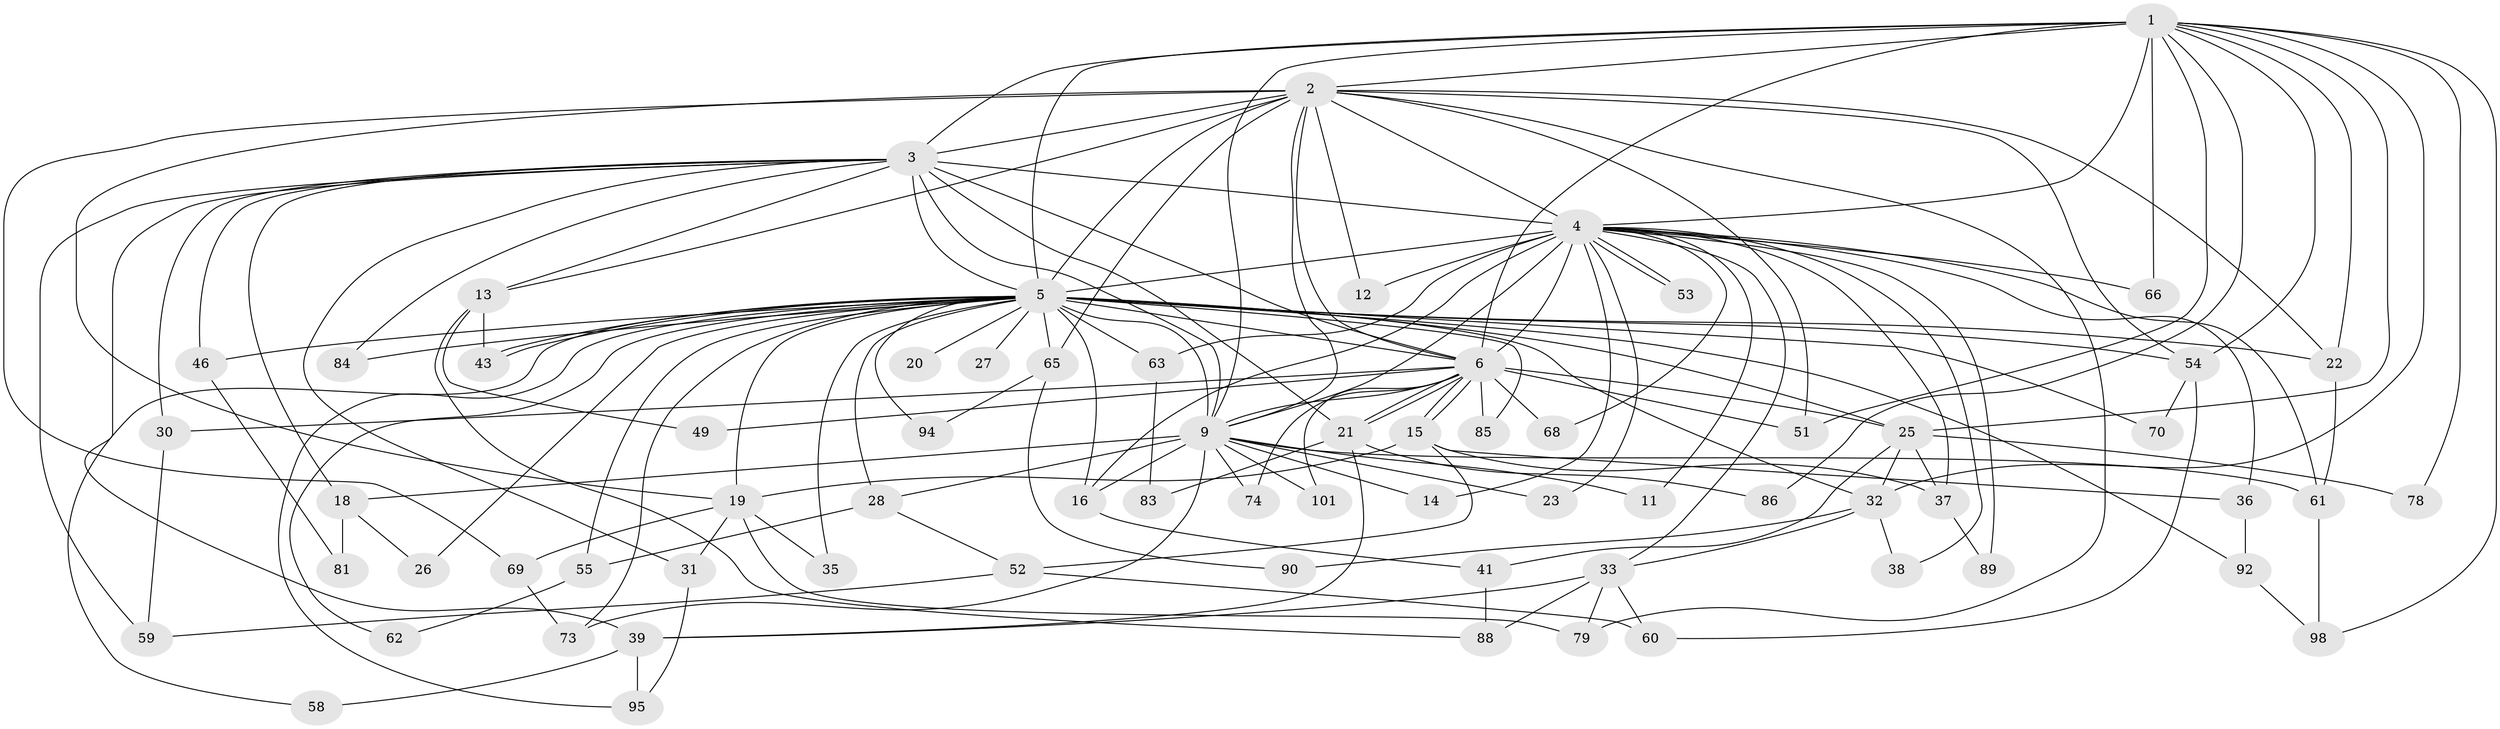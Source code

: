 // Generated by graph-tools (version 1.1) at 2025/23/03/03/25 07:23:45]
// undirected, 69 vertices, 162 edges
graph export_dot {
graph [start="1"]
  node [color=gray90,style=filled];
  1 [super="+96"];
  2 [super="+10"];
  3 [super="+47"];
  4 [super="+8"];
  5 [super="+7"];
  6 [super="+17"];
  9 [super="+100"];
  11;
  12;
  13 [super="+45"];
  14 [super="+82"];
  15 [super="+44"];
  16 [super="+34"];
  18 [super="+72"];
  19 [super="+29"];
  20 [super="+24"];
  21 [super="+40"];
  22 [super="+48"];
  23;
  25 [super="+56"];
  26;
  27;
  28;
  30;
  31;
  32 [super="+42"];
  33 [super="+91"];
  35;
  36;
  37 [super="+77"];
  38;
  39 [super="+50"];
  41;
  43;
  46 [super="+57"];
  49;
  51 [super="+93"];
  52;
  53;
  54 [super="+71"];
  55;
  58;
  59 [super="+64"];
  60 [super="+67"];
  61 [super="+76"];
  62;
  63 [super="+75"];
  65;
  66;
  68;
  69;
  70;
  73 [super="+87"];
  74;
  78;
  79 [super="+80"];
  81;
  83;
  84;
  85;
  86;
  88;
  89;
  90;
  92 [super="+99"];
  94;
  95 [super="+97"];
  98;
  101;
  1 -- 2 [weight=2];
  1 -- 3;
  1 -- 4 [weight=2];
  1 -- 5 [weight=2];
  1 -- 6;
  1 -- 9;
  1 -- 25;
  1 -- 32;
  1 -- 51;
  1 -- 66;
  1 -- 78;
  1 -- 86;
  1 -- 98;
  1 -- 22;
  1 -- 54;
  2 -- 3 [weight=2];
  2 -- 4 [weight=4];
  2 -- 5 [weight=4];
  2 -- 6 [weight=2];
  2 -- 9 [weight=2];
  2 -- 13;
  2 -- 19;
  2 -- 22;
  2 -- 51;
  2 -- 54;
  2 -- 69;
  2 -- 65;
  2 -- 12;
  2 -- 79;
  3 -- 4 [weight=2];
  3 -- 5 [weight=3];
  3 -- 6;
  3 -- 9;
  3 -- 13;
  3 -- 18 [weight=2];
  3 -- 30;
  3 -- 31;
  3 -- 46;
  3 -- 59;
  3 -- 39;
  3 -- 84;
  3 -- 21;
  4 -- 5 [weight=4];
  4 -- 6 [weight=2];
  4 -- 9 [weight=3];
  4 -- 11;
  4 -- 14 [weight=2];
  4 -- 23;
  4 -- 38;
  4 -- 53;
  4 -- 53;
  4 -- 61;
  4 -- 63;
  4 -- 66;
  4 -- 68;
  4 -- 89;
  4 -- 33;
  4 -- 36;
  4 -- 37;
  4 -- 12;
  4 -- 16;
  5 -- 6 [weight=3];
  5 -- 9 [weight=2];
  5 -- 16;
  5 -- 19 [weight=2];
  5 -- 27 [weight=2];
  5 -- 28;
  5 -- 43;
  5 -- 43;
  5 -- 46 [weight=2];
  5 -- 62;
  5 -- 84;
  5 -- 85;
  5 -- 92;
  5 -- 63 [weight=2];
  5 -- 65;
  5 -- 70;
  5 -- 20 [weight=2];
  5 -- 22;
  5 -- 25;
  5 -- 26;
  5 -- 94;
  5 -- 35;
  5 -- 54;
  5 -- 55;
  5 -- 58;
  5 -- 32;
  5 -- 73;
  5 -- 95;
  6 -- 9;
  6 -- 15;
  6 -- 15;
  6 -- 21;
  6 -- 21;
  6 -- 30;
  6 -- 49;
  6 -- 68;
  6 -- 74;
  6 -- 85;
  6 -- 101;
  6 -- 25;
  6 -- 51;
  9 -- 11;
  9 -- 14;
  9 -- 16;
  9 -- 18;
  9 -- 23;
  9 -- 28;
  9 -- 73;
  9 -- 74;
  9 -- 101;
  9 -- 61;
  13 -- 88;
  13 -- 49;
  13 -- 43;
  15 -- 36;
  15 -- 37;
  15 -- 19;
  15 -- 52;
  16 -- 41;
  18 -- 26;
  18 -- 81;
  19 -- 31;
  19 -- 35;
  19 -- 69;
  19 -- 79;
  21 -- 39;
  21 -- 83;
  21 -- 86;
  22 -- 61;
  25 -- 32;
  25 -- 37;
  25 -- 41;
  25 -- 78;
  28 -- 52;
  28 -- 55;
  30 -- 59;
  31 -- 95;
  32 -- 33;
  32 -- 38;
  32 -- 90;
  33 -- 39;
  33 -- 60;
  33 -- 79;
  33 -- 88;
  36 -- 92;
  37 -- 89;
  39 -- 95;
  39 -- 58;
  41 -- 88;
  46 -- 81;
  52 -- 59;
  52 -- 60;
  54 -- 70;
  54 -- 60;
  55 -- 62;
  61 -- 98;
  63 -- 83;
  65 -- 90;
  65 -- 94;
  69 -- 73;
  92 -- 98;
}
